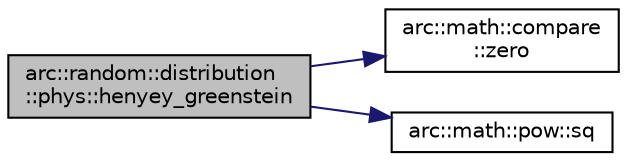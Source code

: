 digraph "arc::random::distribution::phys::henyey_greenstein"
{
  bgcolor="transparent";
  edge [fontname="Helvetica",fontsize="10",labelfontname="Helvetica",labelfontsize="10"];
  node [fontname="Helvetica",fontsize="10",shape=record];
  rankdir="LR";
  Node0 [label="arc::random::distribution\l::phys::henyey_greenstein",height=0.2,width=0.4,color="black", fillcolor="grey75", style="filled", fontcolor="black"];
  Node0 -> Node1 [color="midnightblue",fontsize="10",style="solid",fontname="Helvetica"];
  Node1 [label="arc::math::compare\l::zero",height=0.2,width=0.4,color="black",URL="$namespacearc_1_1math_1_1compare.html#a28572b9c6b727e04fd998c1fb5e20434"];
  Node0 -> Node2 [color="midnightblue",fontsize="10",style="solid",fontname="Helvetica"];
  Node2 [label="arc::math::pow::sq",height=0.2,width=0.4,color="black",URL="$namespacearc_1_1math_1_1pow.html#a673982111327d6a2597e9a381009ce4d"];
}
